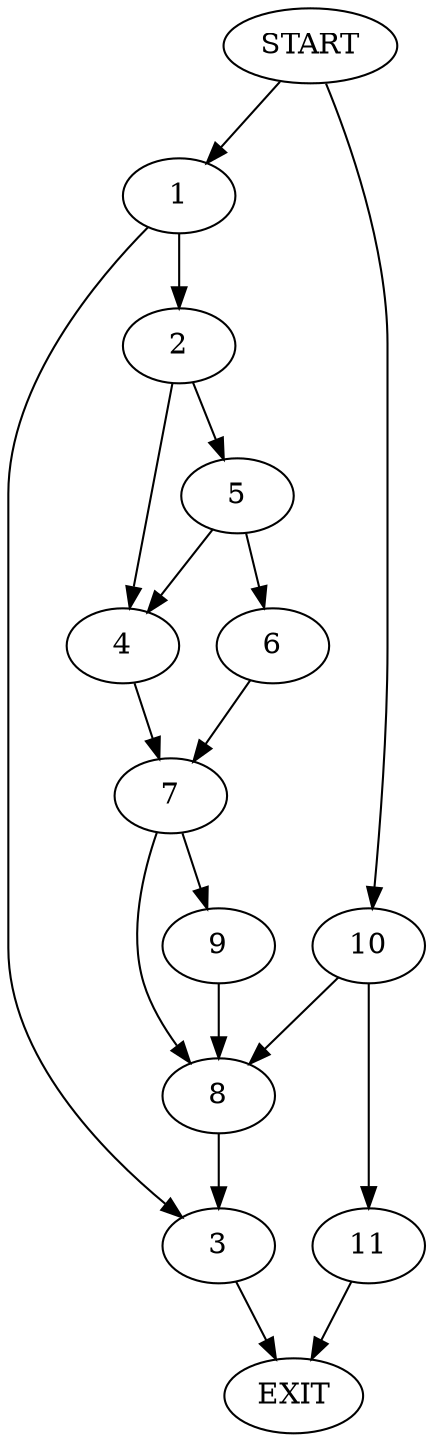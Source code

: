 digraph {
0 [label="START"]
12 [label="EXIT"]
0 -> 1
1 -> 2
1 -> 3
3 -> 12
2 -> 4
2 -> 5
5 -> 4
5 -> 6
4 -> 7
6 -> 7
7 -> 8
7 -> 9
9 -> 8
8 -> 3
0 -> 10
10 -> 8
10 -> 11
11 -> 12
}
